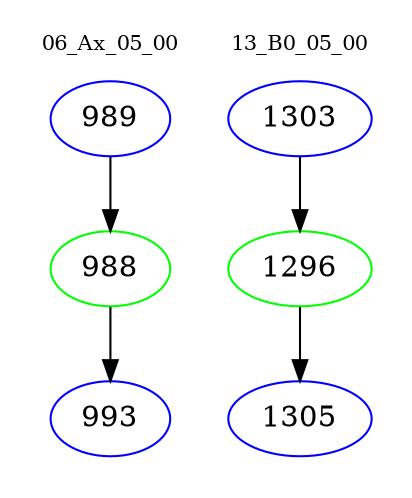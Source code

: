 digraph{
subgraph cluster_0 {
color = white
label = "06_Ax_05_00";
fontsize=10;
T0_989 [label="989", color="blue"]
T0_989 -> T0_988 [color="black"]
T0_988 [label="988", color="green"]
T0_988 -> T0_993 [color="black"]
T0_993 [label="993", color="blue"]
}
subgraph cluster_1 {
color = white
label = "13_B0_05_00";
fontsize=10;
T1_1303 [label="1303", color="blue"]
T1_1303 -> T1_1296 [color="black"]
T1_1296 [label="1296", color="green"]
T1_1296 -> T1_1305 [color="black"]
T1_1305 [label="1305", color="blue"]
}
}
